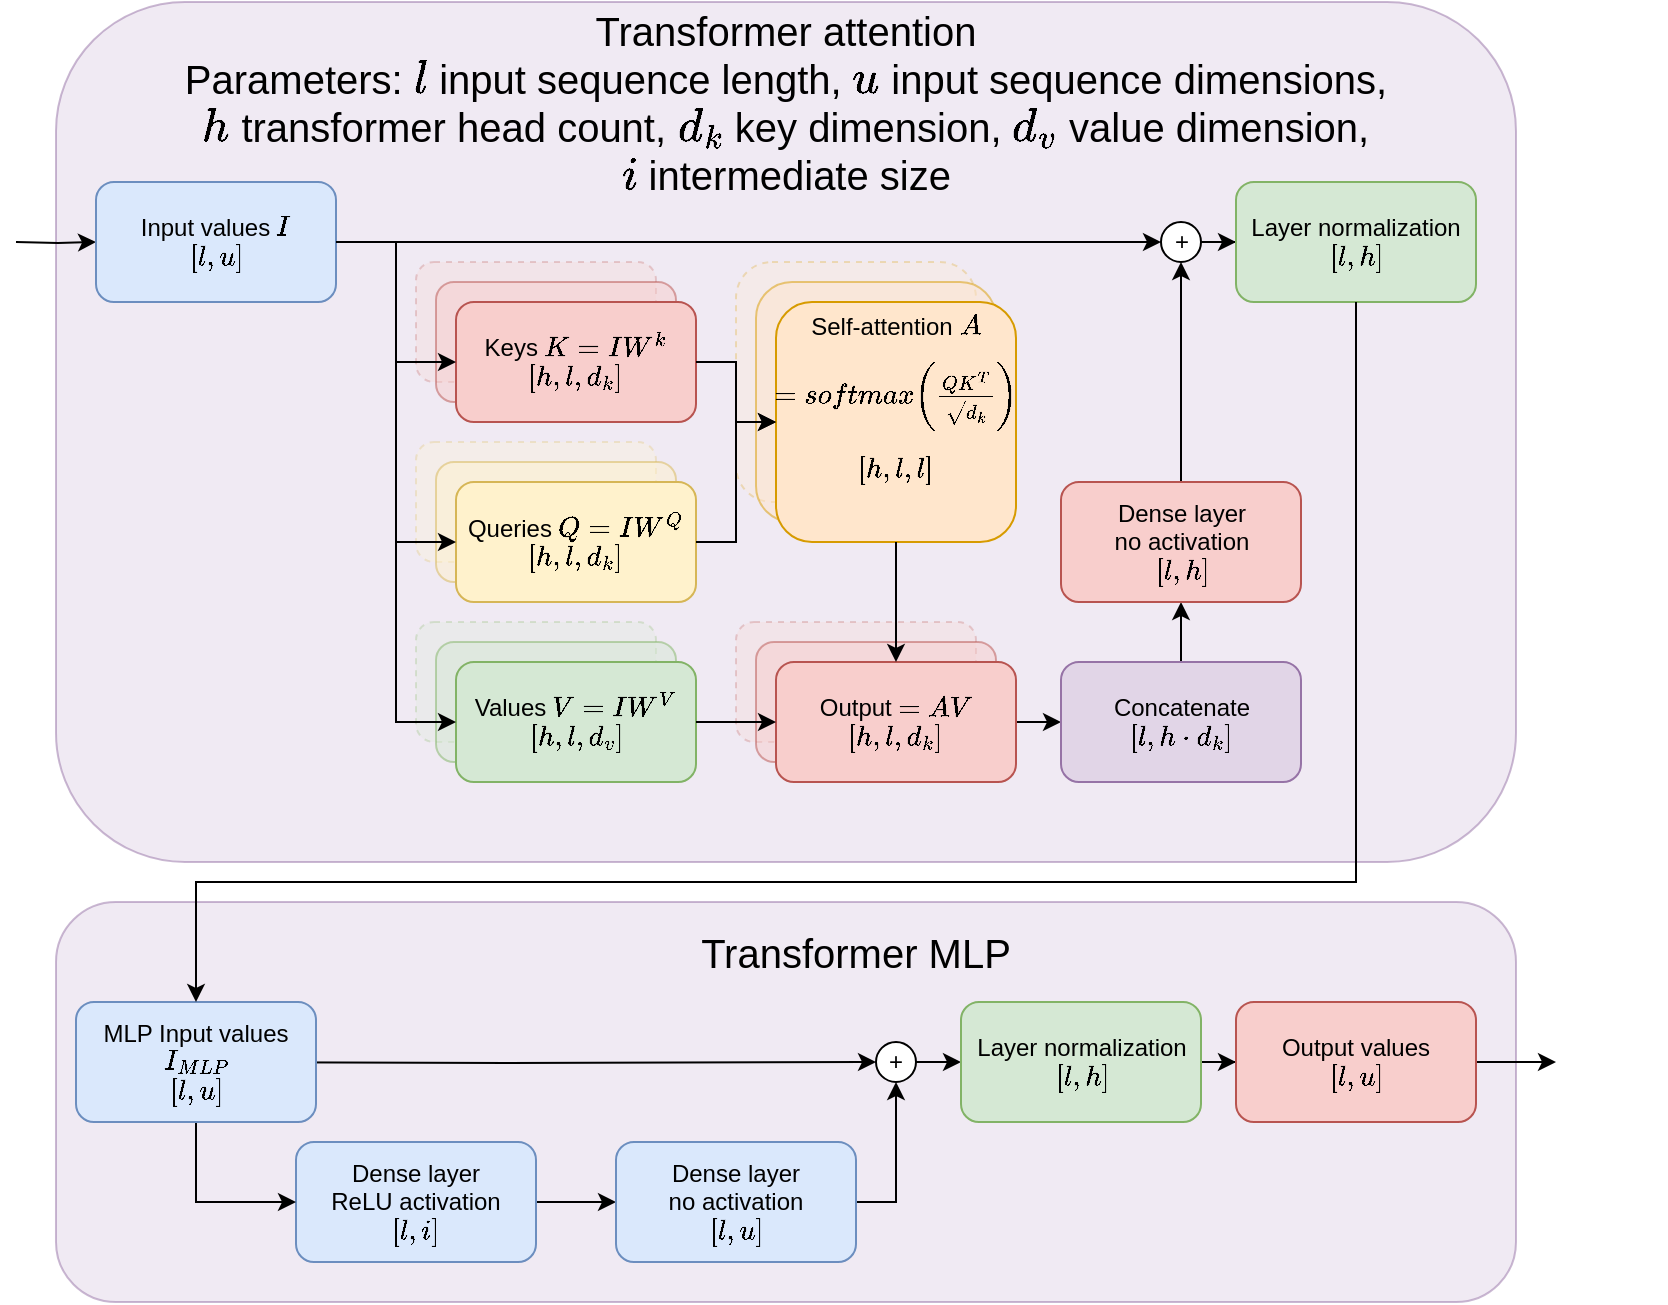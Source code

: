 <mxfile version="21.2.1" type="device">
  <diagram name="Page-1" id="sfVACJkW_csDLmUVDfcl">
    <mxGraphModel dx="2792" dy="1180" grid="1" gridSize="10" guides="1" tooltips="1" connect="1" arrows="1" fold="1" page="1" pageScale="1" pageWidth="2000" pageHeight="2000" math="1" shadow="0">
      <root>
        <mxCell id="0" />
        <mxCell id="1" parent="0" />
        <mxCell id="ia9NDkQKJK2XyitmC3DI-52" value="" style="rounded=1;whiteSpace=wrap;html=1;opacity=50;fillColor=#e1d5e7;strokeColor=#9673a6;movable=1;resizable=1;rotatable=1;deletable=1;editable=1;locked=0;connectable=1;" parent="1" vertex="1">
          <mxGeometry width="730" height="430" as="geometry" />
        </mxCell>
        <mxCell id="ia9NDkQKJK2XyitmC3DI-51" style="edgeStyle=orthogonalEdgeStyle;rounded=0;orthogonalLoop=1;jettySize=auto;html=1;" parent="1" source="ia9NDkQKJK2XyitmC3DI-4" target="ia9NDkQKJK2XyitmC3DI-49" edge="1">
          <mxGeometry relative="1" as="geometry" />
        </mxCell>
        <mxCell id="ia9NDkQKJK2XyitmC3DI-56" style="edgeStyle=orthogonalEdgeStyle;rounded=0;orthogonalLoop=1;jettySize=auto;html=1;" parent="1" target="ia9NDkQKJK2XyitmC3DI-4" edge="1">
          <mxGeometry relative="1" as="geometry">
            <mxPoint x="-20" y="120" as="sourcePoint" />
          </mxGeometry>
        </mxCell>
        <mxCell id="ia9NDkQKJK2XyitmC3DI-4" value="Input values \(I\)&lt;br&gt;\([l, u]\)" style="rounded=1;whiteSpace=wrap;html=1;fillColor=#dae8fc;strokeColor=#6c8ebf;" parent="1" vertex="1">
          <mxGeometry x="20" y="90" width="120" height="60" as="geometry" />
        </mxCell>
        <mxCell id="ia9NDkQKJK2XyitmC3DI-8" value="" style="rounded=1;whiteSpace=wrap;html=1;opacity=25;dashed=1;textOpacity=25;fillColor=#f8cecc;strokeColor=#b85450;" parent="1" vertex="1">
          <mxGeometry x="180" y="130" width="120" height="60" as="geometry" />
        </mxCell>
        <mxCell id="ia9NDkQKJK2XyitmC3DI-9" value="" style="rounded=1;whiteSpace=wrap;html=1;opacity=50;textOpacity=50;fillColor=#f8cecc;strokeColor=#b85450;" parent="1" vertex="1">
          <mxGeometry x="190" y="140" width="120" height="60" as="geometry" />
        </mxCell>
        <mxCell id="ia9NDkQKJK2XyitmC3DI-10" value="Keys \(K=IW^k\)&lt;br&gt;\([h, l, d_k]\)" style="rounded=1;whiteSpace=wrap;html=1;fillColor=#f8cecc;strokeColor=#b85450;" parent="1" vertex="1">
          <mxGeometry x="200" y="150" width="120" height="60" as="geometry" />
        </mxCell>
        <mxCell id="ia9NDkQKJK2XyitmC3DI-11" value="" style="rounded=1;whiteSpace=wrap;html=1;opacity=25;dashed=1;textOpacity=25;fillColor=#fff2cc;strokeColor=#d6b656;" parent="1" vertex="1">
          <mxGeometry x="180" y="220" width="120" height="60" as="geometry" />
        </mxCell>
        <mxCell id="ia9NDkQKJK2XyitmC3DI-12" value="" style="rounded=1;whiteSpace=wrap;html=1;opacity=50;textOpacity=50;fillColor=#fff2cc;strokeColor=#d6b656;" parent="1" vertex="1">
          <mxGeometry x="190" y="230" width="120" height="60" as="geometry" />
        </mxCell>
        <mxCell id="ia9NDkQKJK2XyitmC3DI-13" value="Queries \(Q=IW^Q\)&lt;br&gt;\([h, l, d_k]\)" style="rounded=1;whiteSpace=wrap;html=1;fillColor=#fff2cc;strokeColor=#d6b656;" parent="1" vertex="1">
          <mxGeometry x="200" y="240" width="120" height="60" as="geometry" />
        </mxCell>
        <mxCell id="ia9NDkQKJK2XyitmC3DI-17" style="edgeStyle=orthogonalEdgeStyle;rounded=0;orthogonalLoop=1;jettySize=auto;html=1;entryX=0;entryY=0.5;entryDx=0;entryDy=0;" parent="1" source="ia9NDkQKJK2XyitmC3DI-4" target="ia9NDkQKJK2XyitmC3DI-13" edge="1">
          <mxGeometry relative="1" as="geometry" />
        </mxCell>
        <mxCell id="ia9NDkQKJK2XyitmC3DI-14" style="edgeStyle=orthogonalEdgeStyle;rounded=0;orthogonalLoop=1;jettySize=auto;html=1;" parent="1" source="ia9NDkQKJK2XyitmC3DI-4" target="ia9NDkQKJK2XyitmC3DI-10" edge="1">
          <mxGeometry relative="1" as="geometry" />
        </mxCell>
        <mxCell id="ia9NDkQKJK2XyitmC3DI-18" value="" style="rounded=1;whiteSpace=wrap;html=1;opacity=25;dashed=1;textOpacity=25;fillColor=#d5e8d4;strokeColor=#82b366;" parent="1" vertex="1">
          <mxGeometry x="180" y="310" width="120" height="60" as="geometry" />
        </mxCell>
        <mxCell id="ia9NDkQKJK2XyitmC3DI-19" value="" style="rounded=1;whiteSpace=wrap;html=1;opacity=50;textOpacity=50;fillColor=#d5e8d4;strokeColor=#82b366;" parent="1" vertex="1">
          <mxGeometry x="190" y="320" width="120" height="60" as="geometry" />
        </mxCell>
        <mxCell id="ia9NDkQKJK2XyitmC3DI-20" value="Values \(V=IW^V\)&lt;br&gt;\([h, l, d_v]\)" style="rounded=1;whiteSpace=wrap;html=1;fillColor=#d5e8d4;strokeColor=#82b366;" parent="1" vertex="1">
          <mxGeometry x="200" y="330" width="120" height="60" as="geometry" />
        </mxCell>
        <mxCell id="ia9NDkQKJK2XyitmC3DI-22" value="" style="rounded=1;whiteSpace=wrap;html=1;opacity=25;dashed=1;textOpacity=25;fillColor=#ffe6cc;strokeColor=#d79b00;" parent="1" vertex="1">
          <mxGeometry x="340" y="130" width="120" height="120" as="geometry" />
        </mxCell>
        <mxCell id="ia9NDkQKJK2XyitmC3DI-23" value="" style="rounded=1;whiteSpace=wrap;html=1;opacity=50;textOpacity=50;fillColor=#ffe6cc;strokeColor=#d79b00;" parent="1" vertex="1">
          <mxGeometry x="350" y="140" width="120" height="120" as="geometry" />
        </mxCell>
        <mxCell id="ia9NDkQKJK2XyitmC3DI-24" value="&lt;p style=&quot;line-height: 100%;&quot;&gt;Self-attention \(A\)&lt;/p&gt;&lt;p style=&quot;line-height: 100%;&quot;&gt;\(=softmax \biggl( \frac{QK^T}{\sqrt{d_k}} \biggl) \)&lt;br&gt;&lt;/p&gt;&lt;p style=&quot;line-height: 100%;&quot;&gt;&lt;span style=&quot;background-color: initial;&quot;&gt;$$[h, l, l]$$&lt;/span&gt;&lt;br&gt;&lt;/p&gt;" style="rounded=1;whiteSpace=wrap;html=1;fillColor=#ffe6cc;strokeColor=#d79b00;" parent="1" vertex="1">
          <mxGeometry x="360" y="150" width="120" height="120" as="geometry" />
        </mxCell>
        <mxCell id="ia9NDkQKJK2XyitmC3DI-25" style="edgeStyle=orthogonalEdgeStyle;rounded=0;orthogonalLoop=1;jettySize=auto;html=1;" parent="1" source="ia9NDkQKJK2XyitmC3DI-10" target="ia9NDkQKJK2XyitmC3DI-24" edge="1">
          <mxGeometry relative="1" as="geometry" />
        </mxCell>
        <mxCell id="ia9NDkQKJK2XyitmC3DI-26" style="edgeStyle=orthogonalEdgeStyle;rounded=0;orthogonalLoop=1;jettySize=auto;html=1;" parent="1" source="ia9NDkQKJK2XyitmC3DI-13" target="ia9NDkQKJK2XyitmC3DI-24" edge="1">
          <mxGeometry relative="1" as="geometry" />
        </mxCell>
        <mxCell id="ia9NDkQKJK2XyitmC3DI-27" value="&lt;span style=&quot;&quot;&gt;&lt;br&gt;&lt;/span&gt;" style="text;html=1;align=center;verticalAlign=middle;resizable=0;points=[];autosize=1;strokeColor=none;fillColor=none;" parent="1" vertex="1">
          <mxGeometry x="420" y="298" width="20" height="30" as="geometry" />
        </mxCell>
        <mxCell id="ia9NDkQKJK2XyitmC3DI-28" value="&lt;font style=&quot;font-size: 20px;&quot;&gt;&lt;br&gt;&lt;/font&gt;" style="text;html=1;align=center;verticalAlign=middle;resizable=0;points=[];autosize=1;strokeColor=none;fillColor=none;" parent="1" vertex="1">
          <mxGeometry x="785" y="293" width="20" height="40" as="geometry" />
        </mxCell>
        <mxCell id="ia9NDkQKJK2XyitmC3DI-35" value="" style="rounded=1;whiteSpace=wrap;html=1;opacity=25;dashed=1;textOpacity=25;fillColor=#f8cecc;strokeColor=#b85450;" parent="1" vertex="1">
          <mxGeometry x="340" y="310" width="120" height="60" as="geometry" />
        </mxCell>
        <mxCell id="ia9NDkQKJK2XyitmC3DI-36" value="" style="rounded=1;whiteSpace=wrap;html=1;opacity=50;textOpacity=50;fillColor=#f8cecc;strokeColor=#b85450;" parent="1" vertex="1">
          <mxGeometry x="350" y="320" width="120" height="60" as="geometry" />
        </mxCell>
        <mxCell id="ia9NDkQKJK2XyitmC3DI-42" style="edgeStyle=orthogonalEdgeStyle;rounded=0;orthogonalLoop=1;jettySize=auto;html=1;entryX=0;entryY=0.5;entryDx=0;entryDy=0;" parent="1" source="ia9NDkQKJK2XyitmC3DI-37" target="ia9NDkQKJK2XyitmC3DI-41" edge="1">
          <mxGeometry relative="1" as="geometry" />
        </mxCell>
        <mxCell id="ia9NDkQKJK2XyitmC3DI-37" value="Output \(=AV\)&lt;br&gt;\([h, l, d_k]\)" style="rounded=1;whiteSpace=wrap;html=1;fillColor=#f8cecc;strokeColor=#b85450;" parent="1" vertex="1">
          <mxGeometry x="360" y="330" width="120" height="60" as="geometry" />
        </mxCell>
        <mxCell id="ia9NDkQKJK2XyitmC3DI-38" style="edgeStyle=orthogonalEdgeStyle;rounded=0;orthogonalLoop=1;jettySize=auto;html=1;" parent="1" source="ia9NDkQKJK2XyitmC3DI-24" target="ia9NDkQKJK2XyitmC3DI-37" edge="1">
          <mxGeometry relative="1" as="geometry" />
        </mxCell>
        <mxCell id="ia9NDkQKJK2XyitmC3DI-48" value="" style="edgeStyle=orthogonalEdgeStyle;rounded=0;orthogonalLoop=1;jettySize=auto;html=1;" parent="1" source="ia9NDkQKJK2XyitmC3DI-41" target="ia9NDkQKJK2XyitmC3DI-47" edge="1">
          <mxGeometry relative="1" as="geometry" />
        </mxCell>
        <mxCell id="ia9NDkQKJK2XyitmC3DI-41" value="Concatenate&lt;br&gt;\([l, h \cdot d_k]\)" style="rounded=1;whiteSpace=wrap;html=1;fillColor=#e1d5e7;strokeColor=#9673a6;" parent="1" vertex="1">
          <mxGeometry x="502.5" y="330" width="120" height="60" as="geometry" />
        </mxCell>
        <mxCell id="ia9NDkQKJK2XyitmC3DI-50" style="edgeStyle=orthogonalEdgeStyle;rounded=0;orthogonalLoop=1;jettySize=auto;html=1;" parent="1" source="ia9NDkQKJK2XyitmC3DI-47" target="ia9NDkQKJK2XyitmC3DI-49" edge="1">
          <mxGeometry relative="1" as="geometry" />
        </mxCell>
        <mxCell id="ia9NDkQKJK2XyitmC3DI-47" value="Dense layer&lt;br&gt;no activation&lt;br&gt;\([l, h]\)" style="whiteSpace=wrap;html=1;rounded=1;fillColor=#f8cecc;strokeColor=#b85450;" parent="1" vertex="1">
          <mxGeometry x="502.5" y="240" width="120" height="60" as="geometry" />
        </mxCell>
        <mxCell id="ia9NDkQKJK2XyitmC3DI-54" style="edgeStyle=orthogonalEdgeStyle;rounded=0;orthogonalLoop=1;jettySize=auto;html=1;" parent="1" source="ia9NDkQKJK2XyitmC3DI-49" target="ia9NDkQKJK2XyitmC3DI-53" edge="1">
          <mxGeometry relative="1" as="geometry" />
        </mxCell>
        <mxCell id="ia9NDkQKJK2XyitmC3DI-49" value="+" style="ellipse;whiteSpace=wrap;html=1;aspect=fixed;" parent="1" vertex="1">
          <mxGeometry x="552.5" y="110" width="20" height="20" as="geometry" />
        </mxCell>
        <mxCell id="ia9NDkQKJK2XyitmC3DI-53" value="Layer normalization&lt;br&gt;\([l, h]\)" style="whiteSpace=wrap;html=1;rounded=1;fillColor=#d5e8d4;strokeColor=#82b366;" parent="1" vertex="1">
          <mxGeometry x="590" y="90" width="120" height="60" as="geometry" />
        </mxCell>
        <mxCell id="ia9NDkQKJK2XyitmC3DI-57" value="Transformer attention&lt;br&gt;Parameters:&amp;nbsp;&lt;span style=&quot;&quot;&gt;\(l\) input sequence length,&amp;nbsp;&lt;/span&gt;&lt;span style=&quot;&quot;&gt;\(u\) input sequence dimensions,&lt;br&gt;&lt;/span&gt;&lt;span style=&quot;&quot;&gt;\(h\) transformer head count,&amp;nbsp;&lt;/span&gt;&lt;span style=&quot;&quot;&gt;\(d_k\) key dimension,&amp;nbsp;&lt;/span&gt;&lt;span style=&quot;&quot;&gt;\(d_v\) value dimension,&lt;br&gt;&lt;/span&gt;&lt;span style=&quot;&quot;&gt;\(i\) intermediate size&lt;/span&gt;" style="text;html=1;strokeColor=none;fillColor=none;align=center;verticalAlign=middle;whiteSpace=wrap;rounded=0;fontSize=20;" parent="1" vertex="1">
          <mxGeometry y="10" width="730" height="80" as="geometry" />
        </mxCell>
        <mxCell id="ia9NDkQKJK2XyitmC3DI-58" value="" style="rounded=1;whiteSpace=wrap;html=1;opacity=50;fillColor=#e1d5e7;strokeColor=#9673a6;" parent="1" vertex="1">
          <mxGeometry y="450" width="730" height="200" as="geometry" />
        </mxCell>
        <mxCell id="ia9NDkQKJK2XyitmC3DI-64" style="edgeStyle=orthogonalEdgeStyle;rounded=0;orthogonalLoop=1;jettySize=auto;html=1;entryX=0;entryY=0.5;entryDx=0;entryDy=0;" parent="1" source="ia9NDkQKJK2XyitmC3DI-61" target="ia9NDkQKJK2XyitmC3DI-63" edge="1">
          <mxGeometry relative="1" as="geometry" />
        </mxCell>
        <mxCell id="ia9NDkQKJK2XyitmC3DI-61" value="Dense layer&lt;br&gt;ReLU activation&lt;br&gt;\([l, i]\)" style="rounded=1;whiteSpace=wrap;html=1;fillColor=#dae8fc;strokeColor=#6c8ebf;" parent="1" vertex="1">
          <mxGeometry x="120" y="570" width="120" height="60" as="geometry" />
        </mxCell>
        <mxCell id="ia9NDkQKJK2XyitmC3DI-66" style="edgeStyle=orthogonalEdgeStyle;rounded=0;orthogonalLoop=1;jettySize=auto;html=1;entryX=0.5;entryY=1;entryDx=0;entryDy=0;" parent="1" source="ia9NDkQKJK2XyitmC3DI-63" target="ia9NDkQKJK2XyitmC3DI-65" edge="1">
          <mxGeometry relative="1" as="geometry" />
        </mxCell>
        <mxCell id="ia9NDkQKJK2XyitmC3DI-63" value="Dense layer&lt;br&gt;no activation&lt;br&gt;\([l, u]\)" style="rounded=1;whiteSpace=wrap;html=1;fillColor=#dae8fc;strokeColor=#6c8ebf;" parent="1" vertex="1">
          <mxGeometry x="280" y="570" width="120" height="60" as="geometry" />
        </mxCell>
        <mxCell id="ia9NDkQKJK2XyitmC3DI-69" style="edgeStyle=orthogonalEdgeStyle;rounded=0;orthogonalLoop=1;jettySize=auto;html=1;" parent="1" source="ia9NDkQKJK2XyitmC3DI-65" target="ia9NDkQKJK2XyitmC3DI-68" edge="1">
          <mxGeometry relative="1" as="geometry" />
        </mxCell>
        <mxCell id="ia9NDkQKJK2XyitmC3DI-65" value="+" style="ellipse;whiteSpace=wrap;html=1;aspect=fixed;" parent="1" vertex="1">
          <mxGeometry x="410" y="520" width="20" height="20" as="geometry" />
        </mxCell>
        <mxCell id="ia9NDkQKJK2XyitmC3DI-70" style="edgeStyle=orthogonalEdgeStyle;rounded=0;orthogonalLoop=1;jettySize=auto;html=1;" parent="1" source="ia9NDkQKJK2XyitmC3DI-68" target="ia9NDkQKJK2XyitmC3DI-75" edge="1">
          <mxGeometry relative="1" as="geometry">
            <mxPoint x="1171" y="530" as="targetPoint" />
          </mxGeometry>
        </mxCell>
        <mxCell id="ia9NDkQKJK2XyitmC3DI-68" value="Layer normalization&lt;br&gt;\([l, h]\)" style="whiteSpace=wrap;html=1;rounded=1;fillColor=#d5e8d4;strokeColor=#82b366;" parent="1" vertex="1">
          <mxGeometry x="452.5" y="500" width="120" height="60" as="geometry" />
        </mxCell>
        <mxCell id="ia9NDkQKJK2XyitmC3DI-71" value="Transformer MLP" style="text;html=1;strokeColor=none;fillColor=none;align=center;verticalAlign=middle;whiteSpace=wrap;rounded=0;fontSize=20;" parent="1" vertex="1">
          <mxGeometry x="276.25" y="460" width="247.5" height="30" as="geometry" />
        </mxCell>
        <mxCell id="ia9NDkQKJK2XyitmC3DI-76" style="edgeStyle=orthogonalEdgeStyle;rounded=0;orthogonalLoop=1;jettySize=auto;html=1;" parent="1" source="ia9NDkQKJK2XyitmC3DI-75" edge="1">
          <mxGeometry relative="1" as="geometry">
            <mxPoint x="750" y="530" as="targetPoint" />
          </mxGeometry>
        </mxCell>
        <mxCell id="ia9NDkQKJK2XyitmC3DI-75" value="Output values&lt;br&gt;\([l, u]\)" style="whiteSpace=wrap;html=1;rounded=1;fillColor=#f8cecc;strokeColor=#b85450;" parent="1" vertex="1">
          <mxGeometry x="590" y="500" width="120" height="60" as="geometry" />
        </mxCell>
        <mxCell id="q-3CcGy9qX-SnfnxoevY-5" style="edgeStyle=orthogonalEdgeStyle;rounded=0;orthogonalLoop=1;jettySize=auto;html=1;" edge="1" parent="1" target="ia9NDkQKJK2XyitmC3DI-65">
          <mxGeometry relative="1" as="geometry">
            <mxPoint x="40" y="530" as="sourcePoint" />
          </mxGeometry>
        </mxCell>
        <mxCell id="q-3CcGy9qX-SnfnxoevY-10" style="rounded=0;orthogonalLoop=1;jettySize=auto;html=1;edgeStyle=orthogonalEdgeStyle;" edge="1" parent="1" source="q-3CcGy9qX-SnfnxoevY-8" target="ia9NDkQKJK2XyitmC3DI-61">
          <mxGeometry relative="1" as="geometry">
            <Array as="points">
              <mxPoint x="70" y="600" />
            </Array>
          </mxGeometry>
        </mxCell>
        <mxCell id="q-3CcGy9qX-SnfnxoevY-8" value="MLP Input values \(I_{MLP}\)&lt;br&gt;\([l, u]\)" style="rounded=1;whiteSpace=wrap;html=1;fillColor=#dae8fc;strokeColor=#6c8ebf;" vertex="1" parent="1">
          <mxGeometry x="10" y="500" width="120" height="60" as="geometry" />
        </mxCell>
        <mxCell id="q-3CcGy9qX-SnfnxoevY-4" style="edgeStyle=elbowEdgeStyle;rounded=0;orthogonalLoop=1;jettySize=auto;html=1;elbow=vertical;" edge="1" parent="1" source="ia9NDkQKJK2XyitmC3DI-53" target="q-3CcGy9qX-SnfnxoevY-8">
          <mxGeometry relative="1" as="geometry">
            <mxPoint x="30" y="530" as="targetPoint" />
            <Array as="points">
              <mxPoint x="340" y="440" />
            </Array>
          </mxGeometry>
        </mxCell>
        <mxCell id="ia9NDkQKJK2XyitmC3DI-39" style="edgeStyle=orthogonalEdgeStyle;rounded=0;orthogonalLoop=1;jettySize=auto;html=1;" parent="1" source="ia9NDkQKJK2XyitmC3DI-20" target="ia9NDkQKJK2XyitmC3DI-37" edge="1">
          <mxGeometry relative="1" as="geometry" />
        </mxCell>
        <mxCell id="ia9NDkQKJK2XyitmC3DI-21" style="edgeStyle=orthogonalEdgeStyle;rounded=0;orthogonalLoop=1;jettySize=auto;html=1;entryX=0;entryY=0.5;entryDx=0;entryDy=0;" parent="1" source="ia9NDkQKJK2XyitmC3DI-4" target="ia9NDkQKJK2XyitmC3DI-20" edge="1">
          <mxGeometry relative="1" as="geometry" />
        </mxCell>
      </root>
    </mxGraphModel>
  </diagram>
</mxfile>
